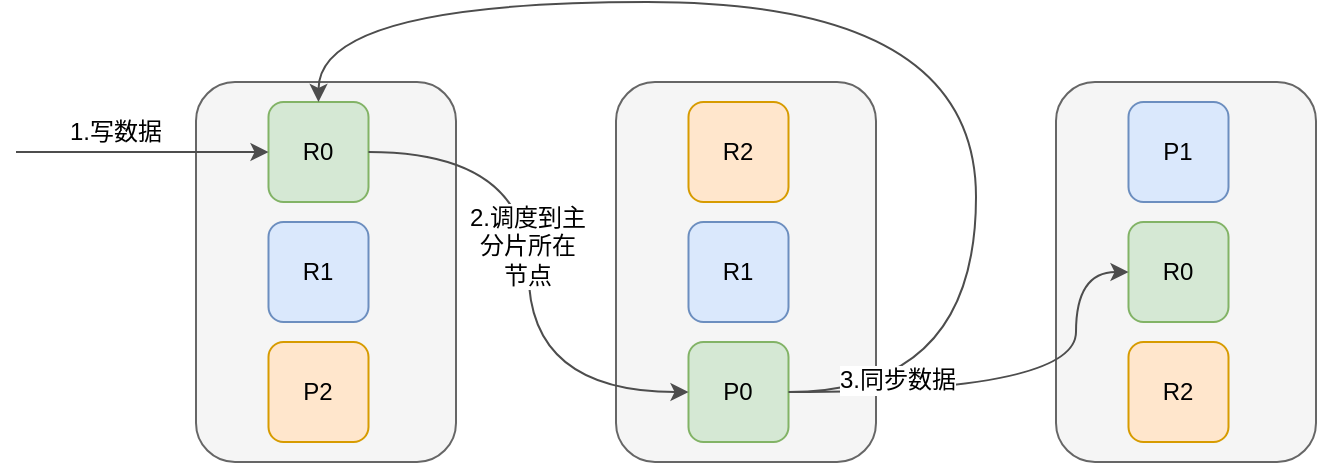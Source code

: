 <mxfile version="16.4.2" type="github">
  <diagram id="kFkyslYEF3XX-VJVVbRI" name="Page-1">
    <mxGraphModel dx="1833" dy="988" grid="1" gridSize="10" guides="1" tooltips="1" connect="1" arrows="1" fold="1" page="1" pageScale="1" pageWidth="1169" pageHeight="1654" math="0" shadow="0">
      <root>
        <mxCell id="0" />
        <mxCell id="1" parent="0" />
        <mxCell id="6sHduGwAaaRoSd1apBxg-110" value="" style="rounded=1;whiteSpace=wrap;html=1;shadow=0;labelBackgroundColor=none;sketch=0;fontSize=12;fontColor=#333333;fillColor=#f5f5f5;strokeColor=#666666;" vertex="1" parent="1">
          <mxGeometry x="420" y="730" width="130" height="190" as="geometry" />
        </mxCell>
        <mxCell id="6sHduGwAaaRoSd1apBxg-111" value="R0" style="rounded=1;whiteSpace=wrap;html=1;shadow=0;labelBackgroundColor=none;sketch=0;fontSize=12;fillColor=#d5e8d4;strokeColor=#82b366;" vertex="1" parent="1">
          <mxGeometry x="456.25" y="740" width="50" height="50" as="geometry" />
        </mxCell>
        <mxCell id="6sHduGwAaaRoSd1apBxg-112" value="R1" style="rounded=1;whiteSpace=wrap;html=1;shadow=0;labelBackgroundColor=none;sketch=0;fontSize=12;fillColor=#dae8fc;strokeColor=#6c8ebf;" vertex="1" parent="1">
          <mxGeometry x="456.25" y="800" width="50" height="50" as="geometry" />
        </mxCell>
        <mxCell id="6sHduGwAaaRoSd1apBxg-113" value="P2" style="rounded=1;whiteSpace=wrap;html=1;shadow=0;labelBackgroundColor=none;sketch=0;fontSize=12;fillColor=#ffe6cc;strokeColor=#d79b00;" vertex="1" parent="1">
          <mxGeometry x="456.25" y="860" width="50" height="50" as="geometry" />
        </mxCell>
        <mxCell id="6sHduGwAaaRoSd1apBxg-130" value="" style="rounded=1;whiteSpace=wrap;html=1;shadow=0;labelBackgroundColor=none;sketch=0;fontSize=12;fontColor=#333333;fillColor=#f5f5f5;strokeColor=#666666;" vertex="1" parent="1">
          <mxGeometry x="630" y="730" width="130" height="190" as="geometry" />
        </mxCell>
        <mxCell id="6sHduGwAaaRoSd1apBxg-144" style="edgeStyle=orthogonalEdgeStyle;curved=1;rounded=0;orthogonalLoop=1;jettySize=auto;html=1;entryX=0.5;entryY=0;entryDx=0;entryDy=0;labelBackgroundColor=none;fontSize=12;fontColor=#000000;startArrow=none;startFill=0;endArrow=classic;endFill=1;endSize=6;strokeColor=#4D4D4D;" edge="1" parent="1" source="6sHduGwAaaRoSd1apBxg-131" target="6sHduGwAaaRoSd1apBxg-111">
          <mxGeometry relative="1" as="geometry">
            <Array as="points">
              <mxPoint x="810" y="885" />
              <mxPoint x="810" y="690" />
              <mxPoint x="481" y="690" />
            </Array>
          </mxGeometry>
        </mxCell>
        <mxCell id="6sHduGwAaaRoSd1apBxg-131" value="P0" style="rounded=1;whiteSpace=wrap;html=1;shadow=0;labelBackgroundColor=none;sketch=0;fontSize=12;fillColor=#d5e8d4;strokeColor=#82b366;" vertex="1" parent="1">
          <mxGeometry x="666.25" y="860" width="50" height="50" as="geometry" />
        </mxCell>
        <mxCell id="6sHduGwAaaRoSd1apBxg-132" value="R1" style="rounded=1;whiteSpace=wrap;html=1;shadow=0;labelBackgroundColor=none;sketch=0;fontSize=12;fillColor=#dae8fc;strokeColor=#6c8ebf;" vertex="1" parent="1">
          <mxGeometry x="666.25" y="800" width="50" height="50" as="geometry" />
        </mxCell>
        <mxCell id="6sHduGwAaaRoSd1apBxg-133" value="R2" style="rounded=1;whiteSpace=wrap;html=1;shadow=0;labelBackgroundColor=none;sketch=0;fontSize=12;fillColor=#ffe6cc;strokeColor=#d79b00;" vertex="1" parent="1">
          <mxGeometry x="666.25" y="740" width="50" height="50" as="geometry" />
        </mxCell>
        <mxCell id="6sHduGwAaaRoSd1apBxg-135" value="" style="rounded=1;whiteSpace=wrap;html=1;shadow=0;labelBackgroundColor=none;sketch=0;fontSize=12;fontColor=#333333;fillColor=#f5f5f5;strokeColor=#666666;" vertex="1" parent="1">
          <mxGeometry x="850" y="730" width="130" height="190" as="geometry" />
        </mxCell>
        <mxCell id="6sHduGwAaaRoSd1apBxg-136" value="P1" style="rounded=1;whiteSpace=wrap;html=1;shadow=0;labelBackgroundColor=none;sketch=0;fontSize=12;fillColor=#dae8fc;strokeColor=#6c8ebf;" vertex="1" parent="1">
          <mxGeometry x="886.25" y="740" width="50" height="50" as="geometry" />
        </mxCell>
        <mxCell id="6sHduGwAaaRoSd1apBxg-137" value="R0" style="rounded=1;whiteSpace=wrap;html=1;shadow=0;labelBackgroundColor=none;sketch=0;fontSize=12;fillColor=#d5e8d4;strokeColor=#82b366;" vertex="1" parent="1">
          <mxGeometry x="886.25" y="800" width="50" height="50" as="geometry" />
        </mxCell>
        <mxCell id="6sHduGwAaaRoSd1apBxg-138" value="R2" style="rounded=1;whiteSpace=wrap;html=1;shadow=0;labelBackgroundColor=none;sketch=0;fontSize=12;fillColor=#ffe6cc;strokeColor=#d79b00;" vertex="1" parent="1">
          <mxGeometry x="886.25" y="860" width="50" height="50" as="geometry" />
        </mxCell>
        <mxCell id="6sHduGwAaaRoSd1apBxg-140" value="" style="endArrow=classic;html=1;rounded=0;labelBackgroundColor=none;fontSize=12;fontColor=#000000;endSize=6;strokeColor=#4D4D4D;entryX=0;entryY=0.5;entryDx=0;entryDy=0;" edge="1" parent="1" target="6sHduGwAaaRoSd1apBxg-111">
          <mxGeometry width="50" height="50" relative="1" as="geometry">
            <mxPoint x="330" y="765" as="sourcePoint" />
            <mxPoint x="280" y="710" as="targetPoint" />
          </mxGeometry>
        </mxCell>
        <mxCell id="6sHduGwAaaRoSd1apBxg-141" value="1.写数据" style="text;html=1;strokeColor=none;fillColor=none;align=center;verticalAlign=middle;whiteSpace=wrap;rounded=0;shadow=0;labelBackgroundColor=none;sketch=0;fontSize=12;fontColor=#000000;" vertex="1" parent="1">
          <mxGeometry x="350" y="740" width="60" height="30" as="geometry" />
        </mxCell>
        <mxCell id="6sHduGwAaaRoSd1apBxg-142" style="edgeStyle=orthogonalEdgeStyle;rounded=0;orthogonalLoop=1;jettySize=auto;html=1;entryX=0;entryY=0.5;entryDx=0;entryDy=0;labelBackgroundColor=none;fontSize=12;fontColor=#000000;startArrow=none;startFill=0;endArrow=classic;endFill=1;endSize=6;strokeColor=#4D4D4D;curved=1;" edge="1" parent="1" source="6sHduGwAaaRoSd1apBxg-111" target="6sHduGwAaaRoSd1apBxg-131">
          <mxGeometry relative="1" as="geometry" />
        </mxCell>
        <mxCell id="6sHduGwAaaRoSd1apBxg-143" value="2.调度到主分片所在节点" style="text;html=1;strokeColor=none;fillColor=none;align=center;verticalAlign=middle;whiteSpace=wrap;rounded=0;shadow=0;labelBackgroundColor=default;sketch=0;fontSize=12;fontColor=#000000;" vertex="1" parent="1">
          <mxGeometry x="556" y="797" width="60" height="30" as="geometry" />
        </mxCell>
        <mxCell id="6sHduGwAaaRoSd1apBxg-145" style="edgeStyle=orthogonalEdgeStyle;curved=1;rounded=0;orthogonalLoop=1;jettySize=auto;html=1;entryX=0;entryY=0.5;entryDx=0;entryDy=0;labelBackgroundColor=none;fontSize=12;fontColor=#000000;startArrow=none;startFill=0;endArrow=classic;endFill=1;endSize=6;strokeColor=#4D4D4D;" edge="1" parent="1" source="6sHduGwAaaRoSd1apBxg-131" target="6sHduGwAaaRoSd1apBxg-137">
          <mxGeometry relative="1" as="geometry">
            <Array as="points">
              <mxPoint x="860" y="885" />
              <mxPoint x="860" y="825" />
            </Array>
          </mxGeometry>
        </mxCell>
        <mxCell id="6sHduGwAaaRoSd1apBxg-146" value="3.同步数据" style="text;html=1;strokeColor=none;fillColor=none;align=center;verticalAlign=middle;whiteSpace=wrap;rounded=0;shadow=0;labelBackgroundColor=default;sketch=0;fontSize=12;fontColor=#000000;" vertex="1" parent="1">
          <mxGeometry x="741" y="864" width="60" height="30" as="geometry" />
        </mxCell>
      </root>
    </mxGraphModel>
  </diagram>
</mxfile>
